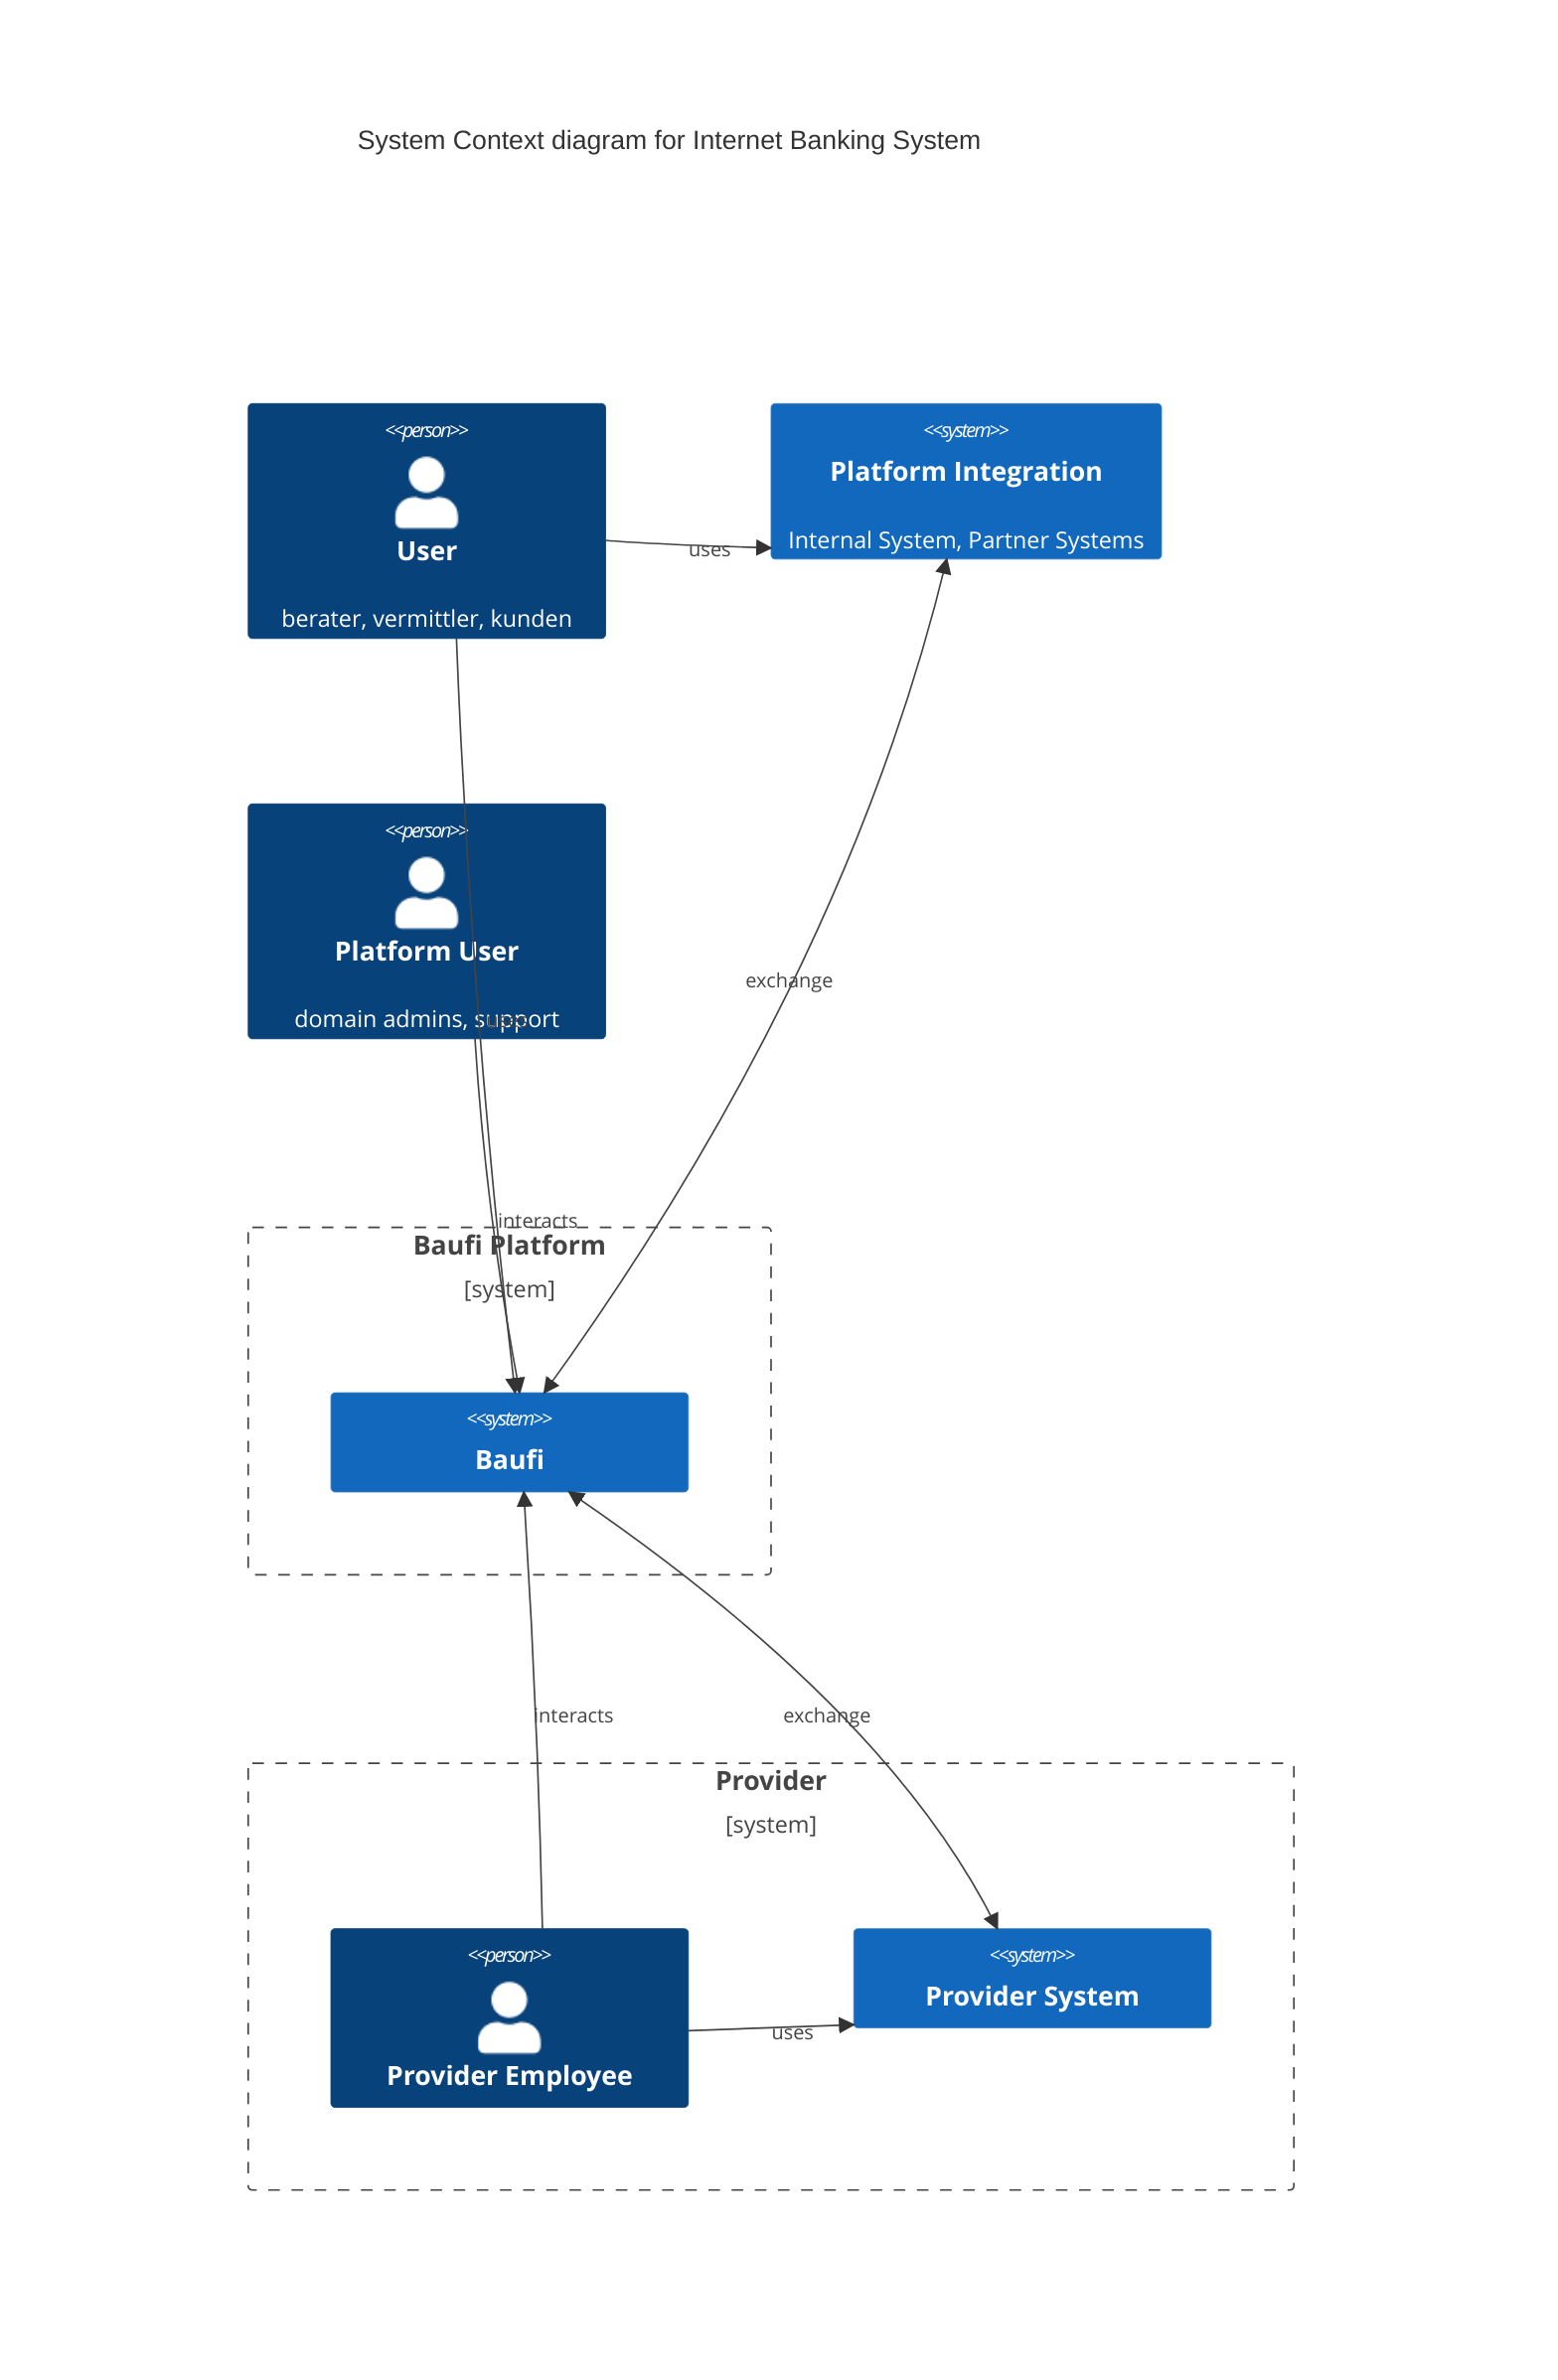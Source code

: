 C4Context
    title System Context diagram for Internet Banking System

    Person(user, "User", "berater, vermittler, kunden")

    Boundary(bauf_platform, "Baufi Platform"){
        System(baufi, "Baufi")
    }

    System(platform_integration, "Platform Integration", "Internal System, Partner Systems")

    Boundary(provider, "Provider") {

        Person(provider_employee, "Provider Employee")
        System(provider_system, "Provider System")

        Rel(provider_employee, provider_system, "uses")
    }

    Person(platform_user, "Platform User", "domain admins, support")

    Rel(user, platform_integration, "uses")
    Rel(user, baufi, "uses")
    BiRel(platform_integration, baufi, "exchange")
    Rel(platform_user, baufi, "interacts")

    Rel_D(platform_user, baufi, "interacts")
    Rel(provider_employee, baufi, "interacts")
    BiRel(provider_system, baufi, "exchange")


    UpdateLayoutConfig($c4ShapeInRow="4", $c4BoundaryInRow="1")